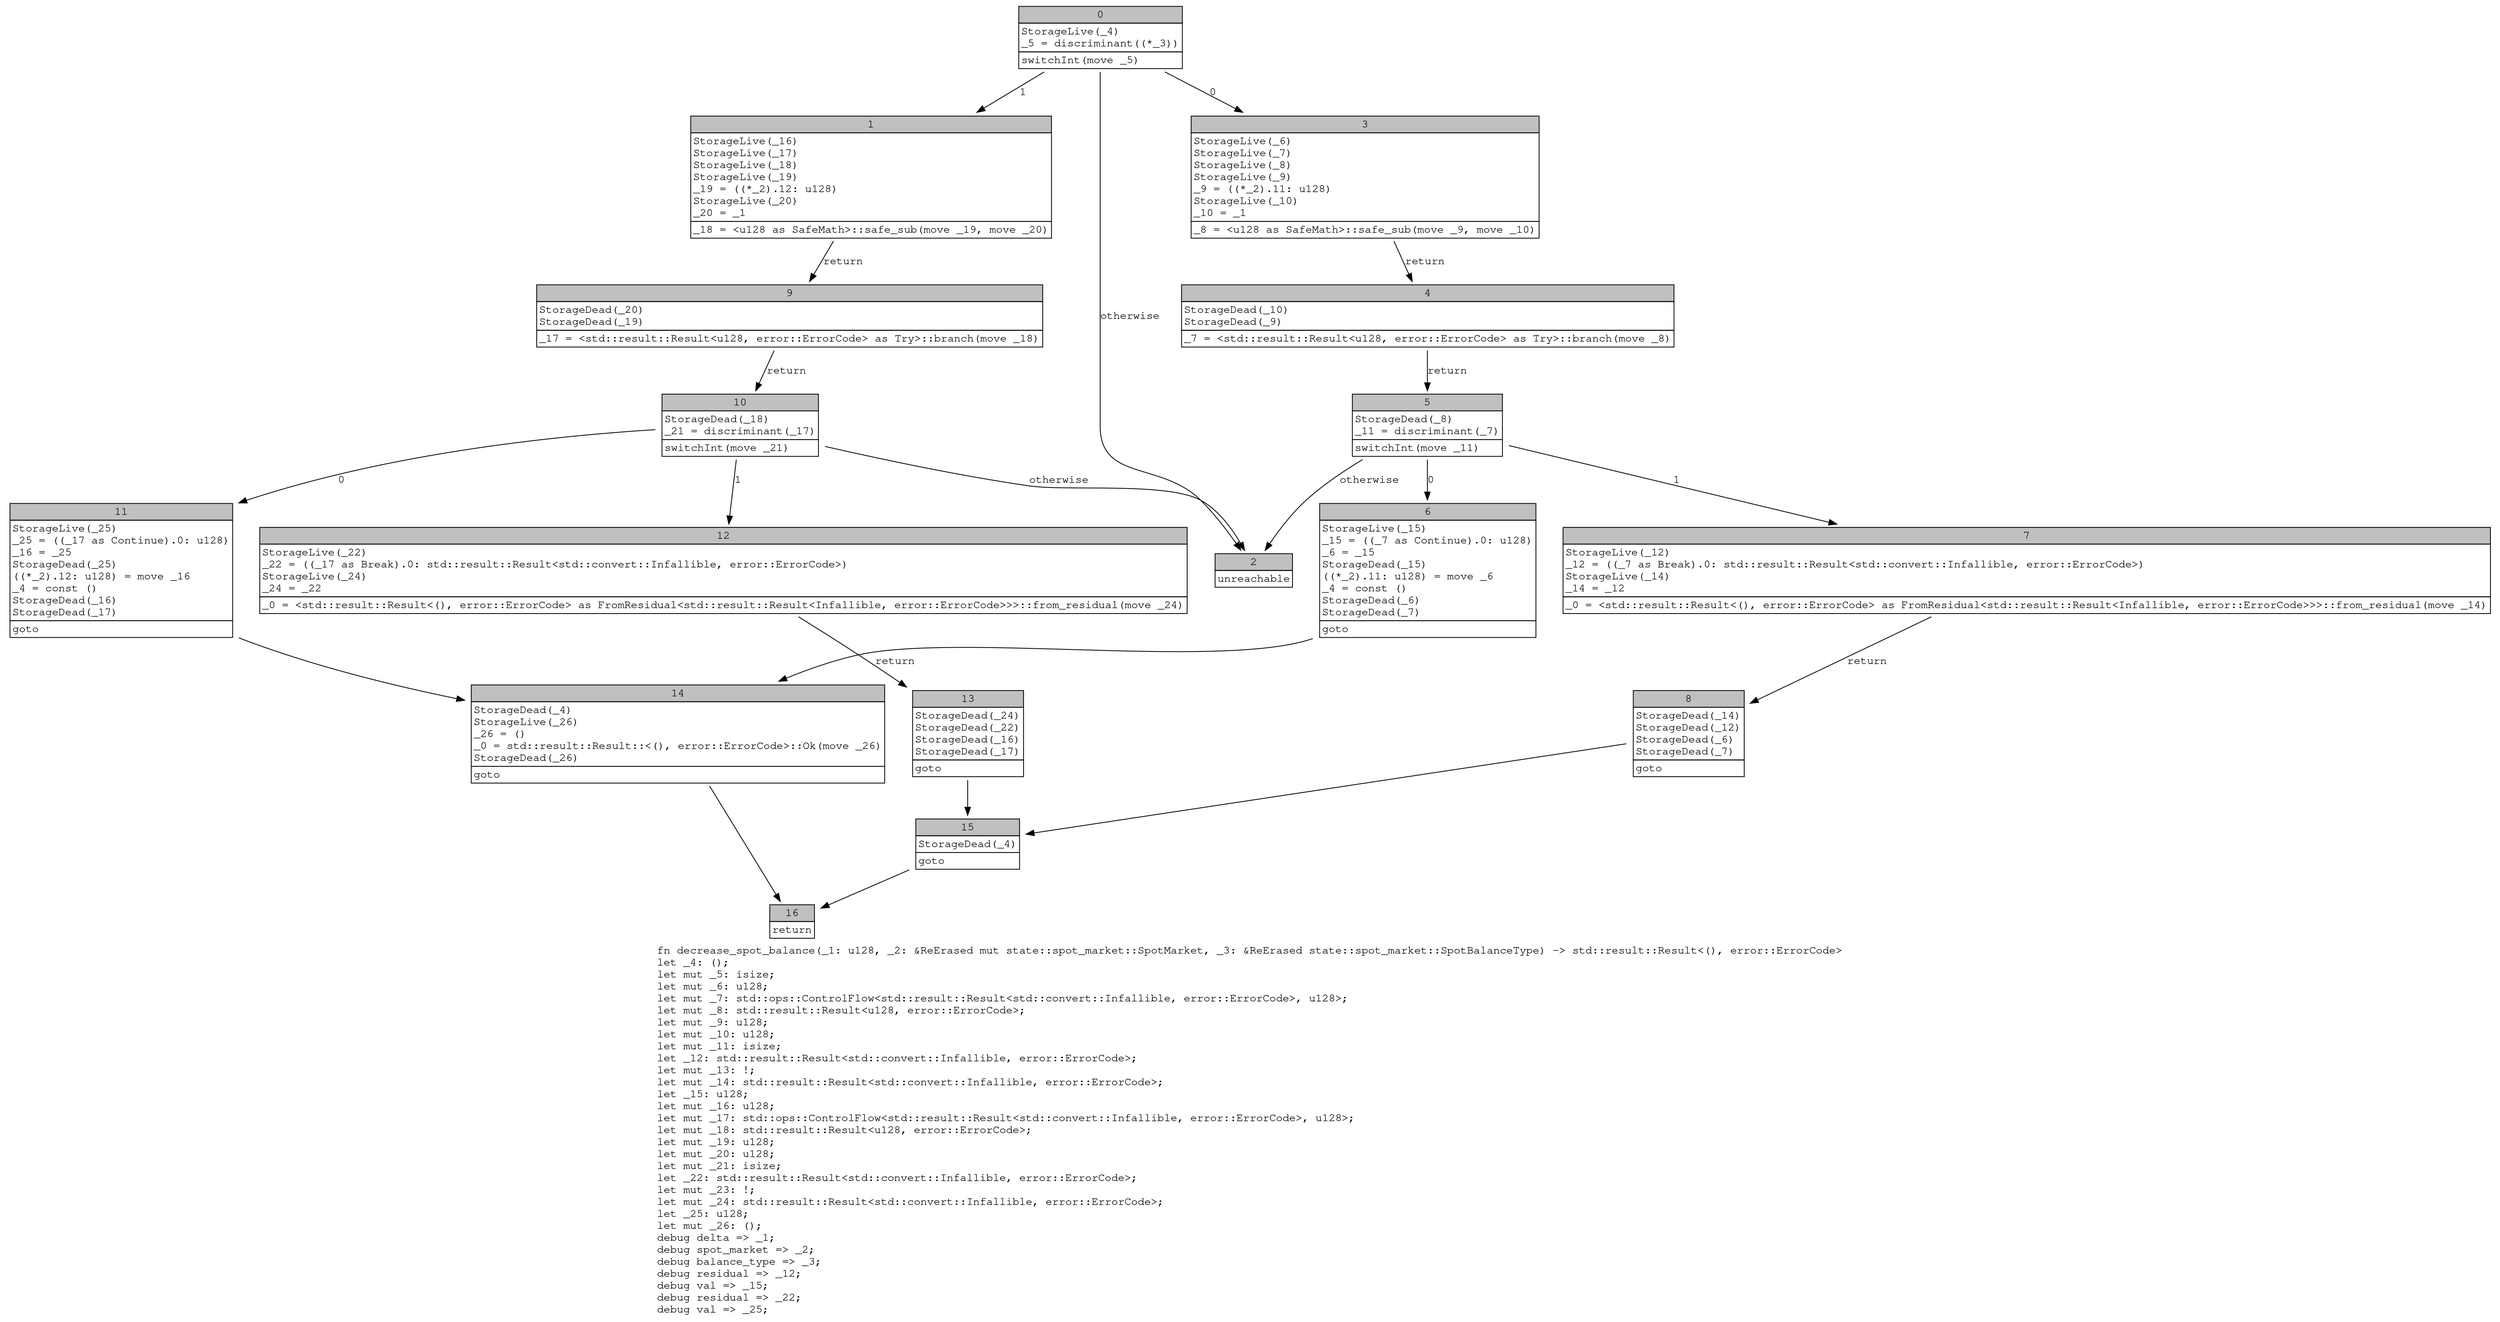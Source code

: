 digraph Mir_0_801 {
    graph [fontname="Courier, monospace"];
    node [fontname="Courier, monospace"];
    edge [fontname="Courier, monospace"];
    label=<fn decrease_spot_balance(_1: u128, _2: &amp;ReErased mut state::spot_market::SpotMarket, _3: &amp;ReErased state::spot_market::SpotBalanceType) -&gt; std::result::Result&lt;(), error::ErrorCode&gt;<br align="left"/>let _4: ();<br align="left"/>let mut _5: isize;<br align="left"/>let mut _6: u128;<br align="left"/>let mut _7: std::ops::ControlFlow&lt;std::result::Result&lt;std::convert::Infallible, error::ErrorCode&gt;, u128&gt;;<br align="left"/>let mut _8: std::result::Result&lt;u128, error::ErrorCode&gt;;<br align="left"/>let mut _9: u128;<br align="left"/>let mut _10: u128;<br align="left"/>let mut _11: isize;<br align="left"/>let _12: std::result::Result&lt;std::convert::Infallible, error::ErrorCode&gt;;<br align="left"/>let mut _13: !;<br align="left"/>let mut _14: std::result::Result&lt;std::convert::Infallible, error::ErrorCode&gt;;<br align="left"/>let _15: u128;<br align="left"/>let mut _16: u128;<br align="left"/>let mut _17: std::ops::ControlFlow&lt;std::result::Result&lt;std::convert::Infallible, error::ErrorCode&gt;, u128&gt;;<br align="left"/>let mut _18: std::result::Result&lt;u128, error::ErrorCode&gt;;<br align="left"/>let mut _19: u128;<br align="left"/>let mut _20: u128;<br align="left"/>let mut _21: isize;<br align="left"/>let _22: std::result::Result&lt;std::convert::Infallible, error::ErrorCode&gt;;<br align="left"/>let mut _23: !;<br align="left"/>let mut _24: std::result::Result&lt;std::convert::Infallible, error::ErrorCode&gt;;<br align="left"/>let _25: u128;<br align="left"/>let mut _26: ();<br align="left"/>debug delta =&gt; _1;<br align="left"/>debug spot_market =&gt; _2;<br align="left"/>debug balance_type =&gt; _3;<br align="left"/>debug residual =&gt; _12;<br align="left"/>debug val =&gt; _15;<br align="left"/>debug residual =&gt; _22;<br align="left"/>debug val =&gt; _25;<br align="left"/>>;
    bb0__0_801 [shape="none", label=<<table border="0" cellborder="1" cellspacing="0"><tr><td bgcolor="gray" align="center" colspan="1">0</td></tr><tr><td align="left" balign="left">StorageLive(_4)<br/>_5 = discriminant((*_3))<br/></td></tr><tr><td align="left">switchInt(move _5)</td></tr></table>>];
    bb1__0_801 [shape="none", label=<<table border="0" cellborder="1" cellspacing="0"><tr><td bgcolor="gray" align="center" colspan="1">1</td></tr><tr><td align="left" balign="left">StorageLive(_16)<br/>StorageLive(_17)<br/>StorageLive(_18)<br/>StorageLive(_19)<br/>_19 = ((*_2).12: u128)<br/>StorageLive(_20)<br/>_20 = _1<br/></td></tr><tr><td align="left">_18 = &lt;u128 as SafeMath&gt;::safe_sub(move _19, move _20)</td></tr></table>>];
    bb2__0_801 [shape="none", label=<<table border="0" cellborder="1" cellspacing="0"><tr><td bgcolor="gray" align="center" colspan="1">2</td></tr><tr><td align="left">unreachable</td></tr></table>>];
    bb3__0_801 [shape="none", label=<<table border="0" cellborder="1" cellspacing="0"><tr><td bgcolor="gray" align="center" colspan="1">3</td></tr><tr><td align="left" balign="left">StorageLive(_6)<br/>StorageLive(_7)<br/>StorageLive(_8)<br/>StorageLive(_9)<br/>_9 = ((*_2).11: u128)<br/>StorageLive(_10)<br/>_10 = _1<br/></td></tr><tr><td align="left">_8 = &lt;u128 as SafeMath&gt;::safe_sub(move _9, move _10)</td></tr></table>>];
    bb4__0_801 [shape="none", label=<<table border="0" cellborder="1" cellspacing="0"><tr><td bgcolor="gray" align="center" colspan="1">4</td></tr><tr><td align="left" balign="left">StorageDead(_10)<br/>StorageDead(_9)<br/></td></tr><tr><td align="left">_7 = &lt;std::result::Result&lt;u128, error::ErrorCode&gt; as Try&gt;::branch(move _8)</td></tr></table>>];
    bb5__0_801 [shape="none", label=<<table border="0" cellborder="1" cellspacing="0"><tr><td bgcolor="gray" align="center" colspan="1">5</td></tr><tr><td align="left" balign="left">StorageDead(_8)<br/>_11 = discriminant(_7)<br/></td></tr><tr><td align="left">switchInt(move _11)</td></tr></table>>];
    bb6__0_801 [shape="none", label=<<table border="0" cellborder="1" cellspacing="0"><tr><td bgcolor="gray" align="center" colspan="1">6</td></tr><tr><td align="left" balign="left">StorageLive(_15)<br/>_15 = ((_7 as Continue).0: u128)<br/>_6 = _15<br/>StorageDead(_15)<br/>((*_2).11: u128) = move _6<br/>_4 = const ()<br/>StorageDead(_6)<br/>StorageDead(_7)<br/></td></tr><tr><td align="left">goto</td></tr></table>>];
    bb7__0_801 [shape="none", label=<<table border="0" cellborder="1" cellspacing="0"><tr><td bgcolor="gray" align="center" colspan="1">7</td></tr><tr><td align="left" balign="left">StorageLive(_12)<br/>_12 = ((_7 as Break).0: std::result::Result&lt;std::convert::Infallible, error::ErrorCode&gt;)<br/>StorageLive(_14)<br/>_14 = _12<br/></td></tr><tr><td align="left">_0 = &lt;std::result::Result&lt;(), error::ErrorCode&gt; as FromResidual&lt;std::result::Result&lt;Infallible, error::ErrorCode&gt;&gt;&gt;::from_residual(move _14)</td></tr></table>>];
    bb8__0_801 [shape="none", label=<<table border="0" cellborder="1" cellspacing="0"><tr><td bgcolor="gray" align="center" colspan="1">8</td></tr><tr><td align="left" balign="left">StorageDead(_14)<br/>StorageDead(_12)<br/>StorageDead(_6)<br/>StorageDead(_7)<br/></td></tr><tr><td align="left">goto</td></tr></table>>];
    bb9__0_801 [shape="none", label=<<table border="0" cellborder="1" cellspacing="0"><tr><td bgcolor="gray" align="center" colspan="1">9</td></tr><tr><td align="left" balign="left">StorageDead(_20)<br/>StorageDead(_19)<br/></td></tr><tr><td align="left">_17 = &lt;std::result::Result&lt;u128, error::ErrorCode&gt; as Try&gt;::branch(move _18)</td></tr></table>>];
    bb10__0_801 [shape="none", label=<<table border="0" cellborder="1" cellspacing="0"><tr><td bgcolor="gray" align="center" colspan="1">10</td></tr><tr><td align="left" balign="left">StorageDead(_18)<br/>_21 = discriminant(_17)<br/></td></tr><tr><td align="left">switchInt(move _21)</td></tr></table>>];
    bb11__0_801 [shape="none", label=<<table border="0" cellborder="1" cellspacing="0"><tr><td bgcolor="gray" align="center" colspan="1">11</td></tr><tr><td align="left" balign="left">StorageLive(_25)<br/>_25 = ((_17 as Continue).0: u128)<br/>_16 = _25<br/>StorageDead(_25)<br/>((*_2).12: u128) = move _16<br/>_4 = const ()<br/>StorageDead(_16)<br/>StorageDead(_17)<br/></td></tr><tr><td align="left">goto</td></tr></table>>];
    bb12__0_801 [shape="none", label=<<table border="0" cellborder="1" cellspacing="0"><tr><td bgcolor="gray" align="center" colspan="1">12</td></tr><tr><td align="left" balign="left">StorageLive(_22)<br/>_22 = ((_17 as Break).0: std::result::Result&lt;std::convert::Infallible, error::ErrorCode&gt;)<br/>StorageLive(_24)<br/>_24 = _22<br/></td></tr><tr><td align="left">_0 = &lt;std::result::Result&lt;(), error::ErrorCode&gt; as FromResidual&lt;std::result::Result&lt;Infallible, error::ErrorCode&gt;&gt;&gt;::from_residual(move _24)</td></tr></table>>];
    bb13__0_801 [shape="none", label=<<table border="0" cellborder="1" cellspacing="0"><tr><td bgcolor="gray" align="center" colspan="1">13</td></tr><tr><td align="left" balign="left">StorageDead(_24)<br/>StorageDead(_22)<br/>StorageDead(_16)<br/>StorageDead(_17)<br/></td></tr><tr><td align="left">goto</td></tr></table>>];
    bb14__0_801 [shape="none", label=<<table border="0" cellborder="1" cellspacing="0"><tr><td bgcolor="gray" align="center" colspan="1">14</td></tr><tr><td align="left" balign="left">StorageDead(_4)<br/>StorageLive(_26)<br/>_26 = ()<br/>_0 = std::result::Result::&lt;(), error::ErrorCode&gt;::Ok(move _26)<br/>StorageDead(_26)<br/></td></tr><tr><td align="left">goto</td></tr></table>>];
    bb15__0_801 [shape="none", label=<<table border="0" cellborder="1" cellspacing="0"><tr><td bgcolor="gray" align="center" colspan="1">15</td></tr><tr><td align="left" balign="left">StorageDead(_4)<br/></td></tr><tr><td align="left">goto</td></tr></table>>];
    bb16__0_801 [shape="none", label=<<table border="0" cellborder="1" cellspacing="0"><tr><td bgcolor="gray" align="center" colspan="1">16</td></tr><tr><td align="left">return</td></tr></table>>];
    bb0__0_801 -> bb3__0_801 [label="0"];
    bb0__0_801 -> bb1__0_801 [label="1"];
    bb0__0_801 -> bb2__0_801 [label="otherwise"];
    bb1__0_801 -> bb9__0_801 [label="return"];
    bb3__0_801 -> bb4__0_801 [label="return"];
    bb4__0_801 -> bb5__0_801 [label="return"];
    bb5__0_801 -> bb6__0_801 [label="0"];
    bb5__0_801 -> bb7__0_801 [label="1"];
    bb5__0_801 -> bb2__0_801 [label="otherwise"];
    bb6__0_801 -> bb14__0_801 [label=""];
    bb7__0_801 -> bb8__0_801 [label="return"];
    bb8__0_801 -> bb15__0_801 [label=""];
    bb9__0_801 -> bb10__0_801 [label="return"];
    bb10__0_801 -> bb11__0_801 [label="0"];
    bb10__0_801 -> bb12__0_801 [label="1"];
    bb10__0_801 -> bb2__0_801 [label="otherwise"];
    bb11__0_801 -> bb14__0_801 [label=""];
    bb12__0_801 -> bb13__0_801 [label="return"];
    bb13__0_801 -> bb15__0_801 [label=""];
    bb14__0_801 -> bb16__0_801 [label=""];
    bb15__0_801 -> bb16__0_801 [label=""];
}
